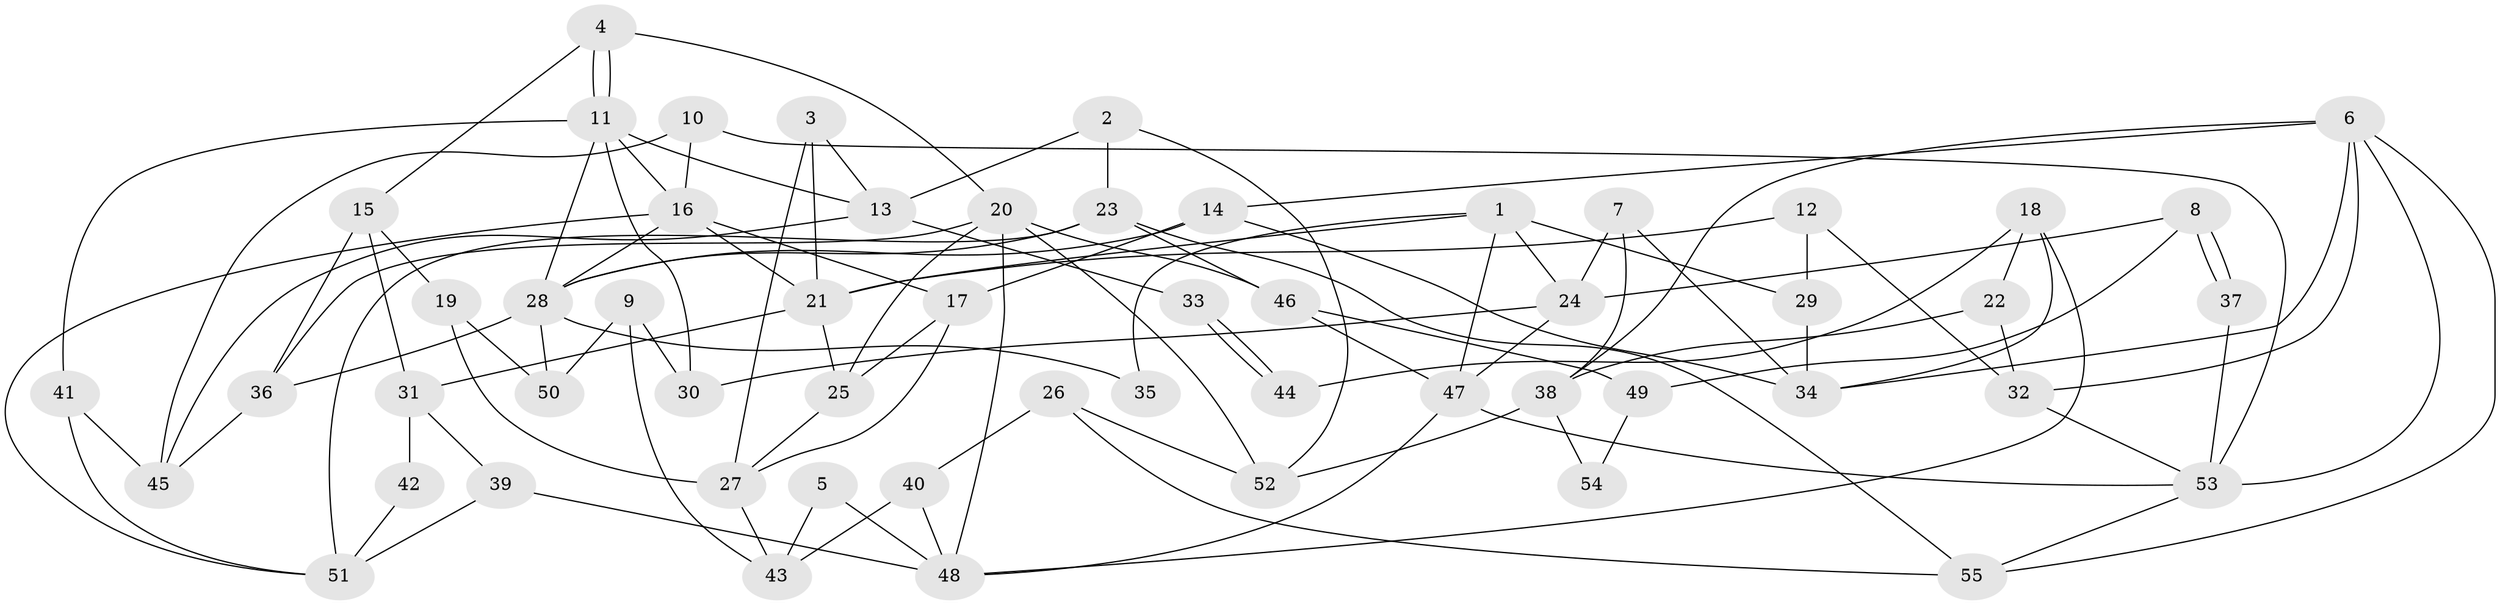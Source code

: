 // coarse degree distribution, {6: 0.12121212121212122, 5: 0.24242424242424243, 7: 0.18181818181818182, 8: 0.06060606060606061, 3: 0.15151515151515152, 4: 0.09090909090909091, 9: 0.030303030303030304, 2: 0.12121212121212122}
// Generated by graph-tools (version 1.1) at 2025/41/03/06/25 10:41:56]
// undirected, 55 vertices, 110 edges
graph export_dot {
graph [start="1"]
  node [color=gray90,style=filled];
  1;
  2;
  3;
  4;
  5;
  6;
  7;
  8;
  9;
  10;
  11;
  12;
  13;
  14;
  15;
  16;
  17;
  18;
  19;
  20;
  21;
  22;
  23;
  24;
  25;
  26;
  27;
  28;
  29;
  30;
  31;
  32;
  33;
  34;
  35;
  36;
  37;
  38;
  39;
  40;
  41;
  42;
  43;
  44;
  45;
  46;
  47;
  48;
  49;
  50;
  51;
  52;
  53;
  54;
  55;
  1 -- 29;
  1 -- 21;
  1 -- 24;
  1 -- 35;
  1 -- 47;
  2 -- 13;
  2 -- 52;
  2 -- 23;
  3 -- 21;
  3 -- 27;
  3 -- 13;
  4 -- 11;
  4 -- 11;
  4 -- 20;
  4 -- 15;
  5 -- 48;
  5 -- 43;
  6 -- 14;
  6 -- 55;
  6 -- 32;
  6 -- 34;
  6 -- 38;
  6 -- 53;
  7 -- 38;
  7 -- 24;
  7 -- 34;
  8 -- 37;
  8 -- 37;
  8 -- 24;
  8 -- 49;
  9 -- 30;
  9 -- 50;
  9 -- 43;
  10 -- 53;
  10 -- 16;
  10 -- 45;
  11 -- 16;
  11 -- 13;
  11 -- 28;
  11 -- 30;
  11 -- 41;
  12 -- 32;
  12 -- 21;
  12 -- 29;
  13 -- 33;
  13 -- 45;
  14 -- 34;
  14 -- 28;
  14 -- 17;
  15 -- 36;
  15 -- 19;
  15 -- 31;
  16 -- 28;
  16 -- 51;
  16 -- 17;
  16 -- 21;
  17 -- 25;
  17 -- 27;
  18 -- 34;
  18 -- 48;
  18 -- 22;
  18 -- 44;
  19 -- 27;
  19 -- 50;
  20 -- 25;
  20 -- 36;
  20 -- 46;
  20 -- 48;
  20 -- 52;
  21 -- 25;
  21 -- 31;
  22 -- 32;
  22 -- 38;
  23 -- 46;
  23 -- 28;
  23 -- 51;
  23 -- 55;
  24 -- 47;
  24 -- 30;
  25 -- 27;
  26 -- 55;
  26 -- 52;
  26 -- 40;
  27 -- 43;
  28 -- 35;
  28 -- 36;
  28 -- 50;
  29 -- 34;
  31 -- 39;
  31 -- 42;
  32 -- 53;
  33 -- 44;
  33 -- 44;
  36 -- 45;
  37 -- 53;
  38 -- 52;
  38 -- 54;
  39 -- 51;
  39 -- 48;
  40 -- 48;
  40 -- 43;
  41 -- 45;
  41 -- 51;
  42 -- 51;
  46 -- 47;
  46 -- 49;
  47 -- 48;
  47 -- 53;
  49 -- 54;
  53 -- 55;
}
